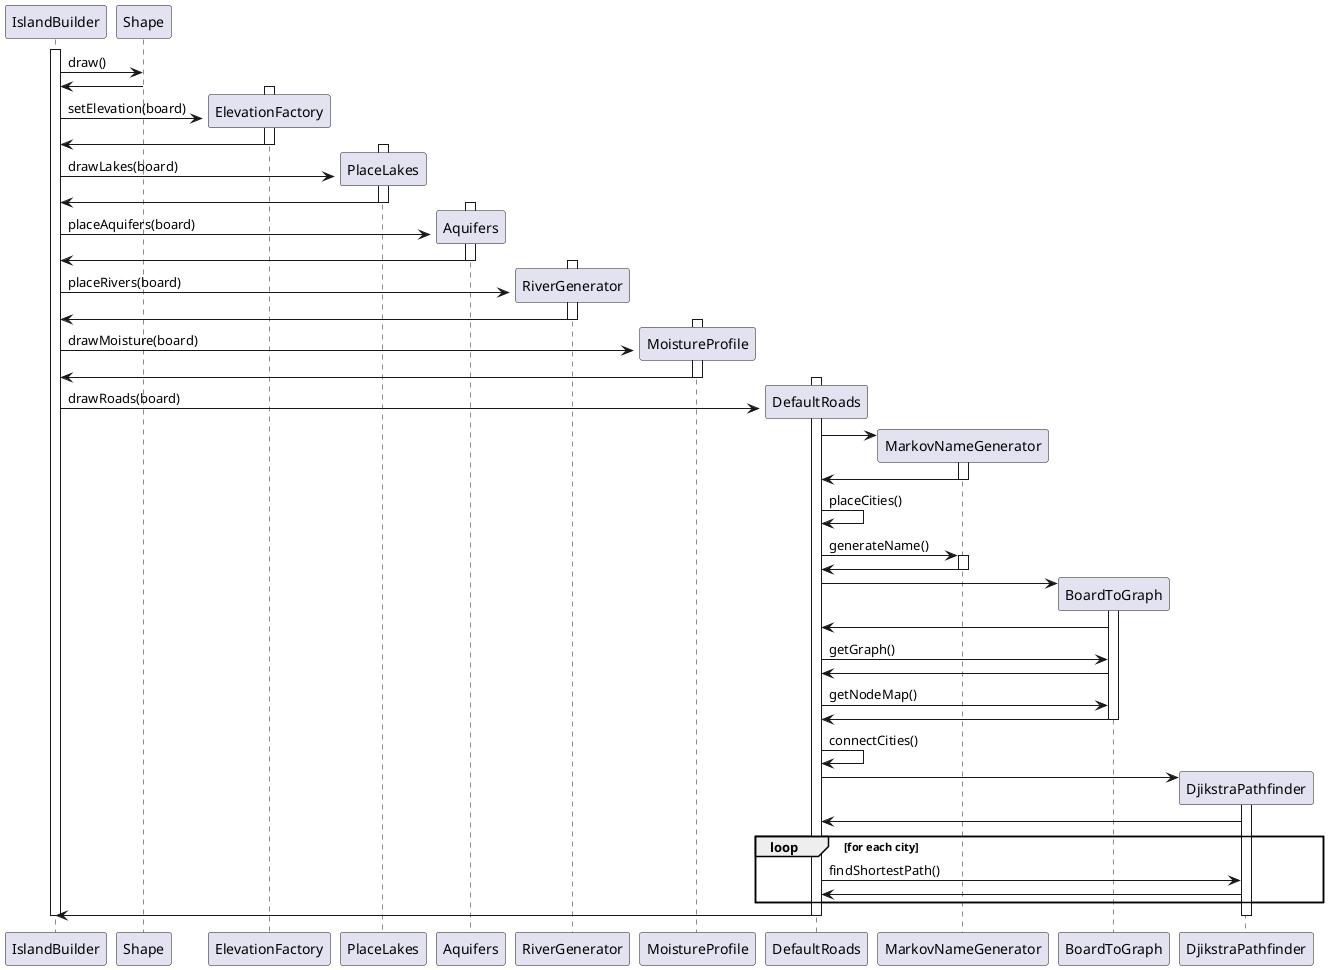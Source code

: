 @startuml
activate IslandBuilder

IslandBuilder -> Shape: draw()
Shape -> IslandBuilder

create ElevationFactory
activate ElevationFactory
IslandBuilder -> ElevationFactory: setElevation(board)
ElevationFactory -> IslandBuilder
deactivate ElevationFactory

create PlaceLakes
activate PlaceLakes
IslandBuilder -> PlaceLakes: drawLakes(board)
PlaceLakes -> IslandBuilder
deactivate PlaceLakes

create Aquifers
activate Aquifers
IslandBuilder -> Aquifers: placeAquifers(board)
Aquifers -> IslandBuilder
deactivate Aquifers

create RiverGenerator
activate RiverGenerator
IslandBuilder -> RiverGenerator: placeRivers(board)
RiverGenerator -> IslandBuilder
deactivate RiverGenerator

create MoistureProfile
activate MoistureProfile
IslandBuilder -> MoistureProfile: drawMoisture(board)
MoistureProfile -> IslandBuilder
deactivate MoistureProfile

create DefaultRoads
activate DefaultRoads
IslandBuilder -> DefaultRoads: drawRoads(board)

create MarkovNameGenerator
DefaultRoads -> MarkovNameGenerator:
activate MarkovNameGenerator
MarkovNameGenerator -> DefaultRoads:
deactivate MarkovNameGenerator
DefaultRoads -> DefaultRoads: placeCities()
DefaultRoads -> MarkovNameGenerator: generateName()
activate MarkovNameGenerator
MarkovNameGenerator -> DefaultRoads:
deactivate MarkovNameGenerator

create BoardToGraph
DefaultRoads -> BoardToGraph:
activate BoardToGraph
BoardToGraph -> DefaultRoads:
DefaultRoads -> BoardToGraph: getGraph()
BoardToGraph -> DefaultRoads:
DefaultRoads -> BoardToGraph: getNodeMap()
BoardToGraph -> DefaultRoads:
deactivate BoardToGraph

DefaultRoads -> DefaultRoads: connectCities()
create DjikstraPathfinder
DefaultRoads -> DjikstraPathfinder:
activate DjikstraPathfinder
DjikstraPathfinder -> DefaultRoads:
loop for each city
    DefaultRoads -> DjikstraPathfinder: findShortestPath()
    DjikstraPathfinder -> DefaultRoads:
end
DefaultRoads -> IslandBuilder
deactivate DefaultRoads
deactivate DjikstraPathfinder

deactivate IslandBuilder
@enduml